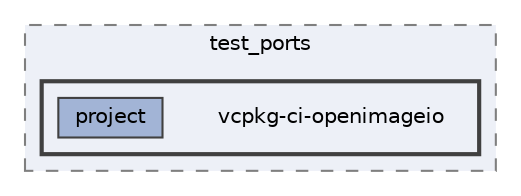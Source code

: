 digraph "external/reflect-cpp/vcpkg/scripts/test_ports/vcpkg-ci-openimageio"
{
 // LATEX_PDF_SIZE
  bgcolor="transparent";
  edge [fontname=Helvetica,fontsize=10,labelfontname=Helvetica,labelfontsize=10];
  node [fontname=Helvetica,fontsize=10,shape=box,height=0.2,width=0.4];
  compound=true
  subgraph clusterdir_614319e75e3cb1c2518e03bcc560f01e {
    graph [ bgcolor="#edf0f7", pencolor="grey50", label="test_ports", fontname=Helvetica,fontsize=10 style="filled,dashed", URL="dir_614319e75e3cb1c2518e03bcc560f01e.html",tooltip=""]
  subgraph clusterdir_1ee067ec8069495e8324b1fd515c1a14 {
    graph [ bgcolor="#edf0f7", pencolor="grey25", label="", fontname=Helvetica,fontsize=10 style="filled,bold", URL="dir_1ee067ec8069495e8324b1fd515c1a14.html",tooltip=""]
    dir_1ee067ec8069495e8324b1fd515c1a14 [shape=plaintext, label="vcpkg-ci-openimageio"];
  dir_1d493718c685cdc99582f1969fa6ffb7 [label="project", fillcolor="#a2b4d6", color="grey25", style="filled", URL="dir_1d493718c685cdc99582f1969fa6ffb7.html",tooltip=""];
  }
  }
}
